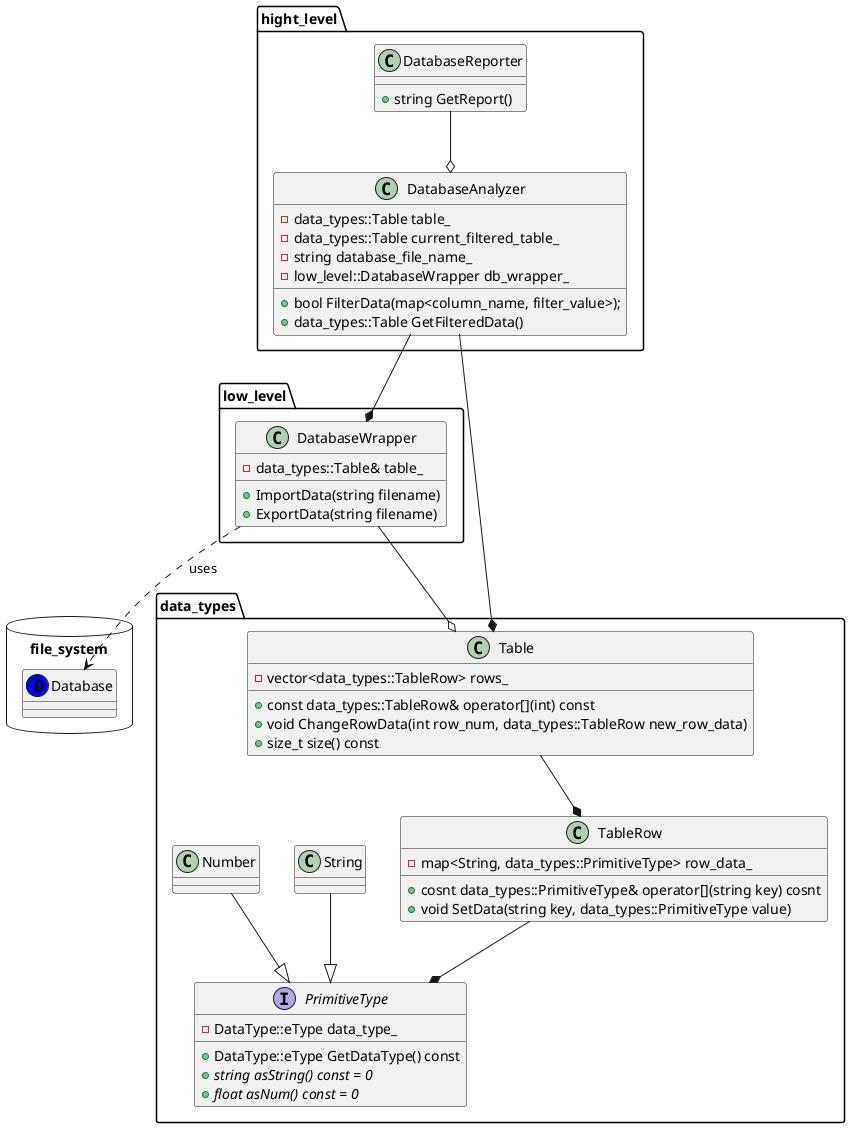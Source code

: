 @startuml

set namespaceSeparator ::

class hight_level::DatabaseReporter {
	+ string GetReport()
}

class hight_level::DatabaseAnalyzer {
	+ bool FilterData(map<column_name, filter_value>);
	+ data_types::Table GetFilteredData()

	- data_types::Table table_
	- data_types::Table current_filtered_table_
	- string database_file_name_
	- low_level::DatabaseWrapper db_wrapper_
}

class low_level::DatabaseWrapper {
	+ ImportData(string filename)
	+ ExportData(string filename)

	- data_types::Table& table_
}

namespace file_system <<Database>>	 {
	class Database << (D,#0000FF) >> {

	}
}

class data_types::Table {
	+ const data_types::TableRow& operator[](int) const 
	+ void ChangeRowData(int row_num, data_types::TableRow new_row_data)
	+ size_t size() const

	- vector<data_types::TableRow> rows_
}

class data_types::TableRow {
	+ cosnt data_types::PrimitiveType& operator[](string key) cosnt 
	+ void SetData(string key, data_types::PrimitiveType value)

	- map<String, data_types::PrimitiveType> row_data_
}

interface data_types::PrimitiveType {
			+ DataType::eType GetDataType() const 
{abstract}	+ string asString() const = 0
{abstract}	+ float asNum() const = 0

	- DataType::eType data_type_ 
}



hight_level::DatabaseReporter --o hight_level::DatabaseAnalyzer

hight_level::DatabaseAnalyzer --* data_types::Table
hight_level::DatabaseAnalyzer --* low_level::DatabaseWrapper

low_level::DatabaseWrapper --o data_types::Table
low_level::DatabaseWrapper ..> file_system::Database : uses

data_types::Table --* data_types::TableRow

data_types::TableRow --* data_types::PrimitiveType

data_types::String --|> data_types::PrimitiveType
data_types::Number --|> data_types::PrimitiveType


@enduml